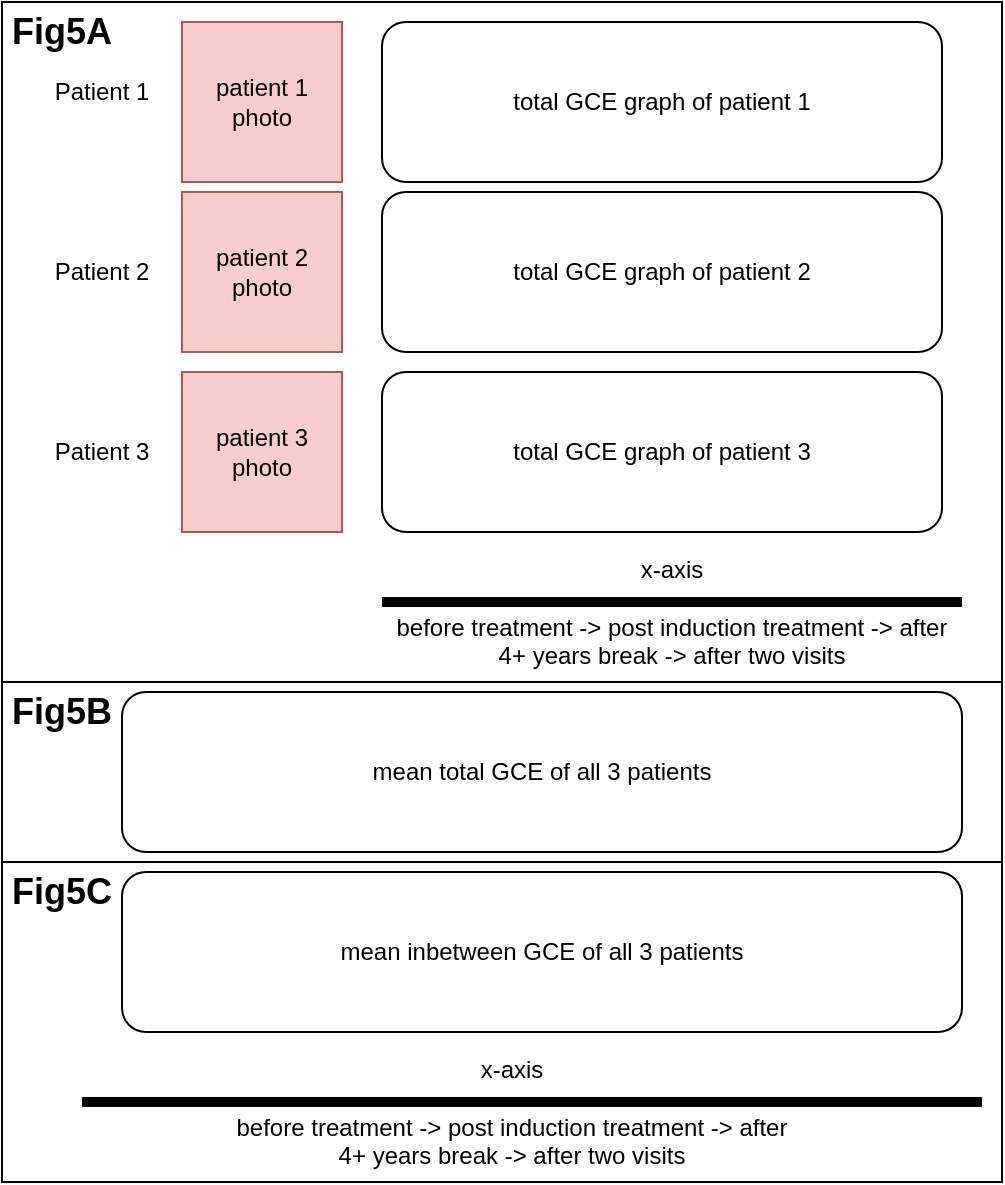 <mxfile version="21.1.1" type="device" pages="2">
  <diagram name="Figure 5" id="ZjkvppzUxBKVKpnqnAgq">
    <mxGraphModel dx="1004" dy="622" grid="1" gridSize="10" guides="1" tooltips="1" connect="1" arrows="1" fold="1" page="1" pageScale="1" pageWidth="827" pageHeight="1169" math="0" shadow="0">
      <root>
        <mxCell id="0" />
        <mxCell id="1" parent="0" />
        <mxCell id="sDfccdp5icHR1nR3lJ-Y-1" value="" style="rounded=0;whiteSpace=wrap;html=1;" vertex="1" parent="1">
          <mxGeometry x="220" y="110" width="500" height="340" as="geometry" />
        </mxCell>
        <mxCell id="sDfccdp5icHR1nR3lJ-Y-2" value="Patient 1" style="text;html=1;strokeColor=none;fillColor=none;align=center;verticalAlign=middle;whiteSpace=wrap;rounded=0;" vertex="1" parent="1">
          <mxGeometry x="240" y="140" width="60" height="30" as="geometry" />
        </mxCell>
        <mxCell id="sDfccdp5icHR1nR3lJ-Y-3" value="Patient 2" style="text;html=1;strokeColor=none;fillColor=none;align=center;verticalAlign=middle;whiteSpace=wrap;rounded=0;" vertex="1" parent="1">
          <mxGeometry x="240" y="230" width="60" height="30" as="geometry" />
        </mxCell>
        <mxCell id="sDfccdp5icHR1nR3lJ-Y-4" value="Patient 3" style="text;html=1;strokeColor=none;fillColor=none;align=center;verticalAlign=middle;whiteSpace=wrap;rounded=0;" vertex="1" parent="1">
          <mxGeometry x="240" y="320" width="60" height="30" as="geometry" />
        </mxCell>
        <mxCell id="sDfccdp5icHR1nR3lJ-Y-5" value="patient 1&lt;br&gt;photo" style="whiteSpace=wrap;html=1;aspect=fixed;fillColor=#f8cecc;strokeColor=#b85450;" vertex="1" parent="1">
          <mxGeometry x="310" y="120" width="80" height="80" as="geometry" />
        </mxCell>
        <mxCell id="sDfccdp5icHR1nR3lJ-Y-6" value="patient 2&lt;br&gt;photo" style="whiteSpace=wrap;html=1;aspect=fixed;fillColor=#f8cecc;strokeColor=#b85450;" vertex="1" parent="1">
          <mxGeometry x="310" y="205" width="80" height="80" as="geometry" />
        </mxCell>
        <mxCell id="sDfccdp5icHR1nR3lJ-Y-7" value="patient 3&lt;br&gt;photo" style="whiteSpace=wrap;html=1;aspect=fixed;fillColor=#f8cecc;strokeColor=#b85450;" vertex="1" parent="1">
          <mxGeometry x="310" y="295" width="80" height="80" as="geometry" />
        </mxCell>
        <mxCell id="sDfccdp5icHR1nR3lJ-Y-8" value="total GCE graph of patient 1" style="rounded=1;whiteSpace=wrap;html=1;" vertex="1" parent="1">
          <mxGeometry x="410" y="120" width="280" height="80" as="geometry" />
        </mxCell>
        <mxCell id="sDfccdp5icHR1nR3lJ-Y-9" value="total GCE graph of patient 2" style="rounded=1;whiteSpace=wrap;html=1;" vertex="1" parent="1">
          <mxGeometry x="410" y="205" width="280" height="80" as="geometry" />
        </mxCell>
        <mxCell id="sDfccdp5icHR1nR3lJ-Y-10" value="total GCE graph of patient 3" style="rounded=1;whiteSpace=wrap;html=1;" vertex="1" parent="1">
          <mxGeometry x="410" y="295" width="280" height="80" as="geometry" />
        </mxCell>
        <mxCell id="sDfccdp5icHR1nR3lJ-Y-13" value="" style="endArrow=none;html=1;rounded=0;strokeWidth=5;" edge="1" parent="1">
          <mxGeometry width="50" height="50" relative="1" as="geometry">
            <mxPoint x="410" y="410" as="sourcePoint" />
            <mxPoint x="700" y="410" as="targetPoint" />
          </mxGeometry>
        </mxCell>
        <mxCell id="sDfccdp5icHR1nR3lJ-Y-15" value="x-axis&lt;br&gt;&lt;br&gt;&lt;font style=&quot;font-size: 12px;&quot;&gt;before treatment -&amp;gt; post induction treatment -&amp;gt; after 4+ years break -&amp;gt; after two visits&lt;/font&gt;" style="text;html=1;strokeColor=none;fillColor=none;align=center;verticalAlign=middle;whiteSpace=wrap;rounded=0;" vertex="1" parent="1">
          <mxGeometry x="410" y="390" width="290" height="50" as="geometry" />
        </mxCell>
        <mxCell id="sDfccdp5icHR1nR3lJ-Y-17" value="" style="rounded=0;whiteSpace=wrap;html=1;" vertex="1" parent="1">
          <mxGeometry x="220" y="450" width="500" height="90" as="geometry" />
        </mxCell>
        <mxCell id="sDfccdp5icHR1nR3lJ-Y-18" value="" style="rounded=0;whiteSpace=wrap;html=1;" vertex="1" parent="1">
          <mxGeometry x="220" y="540" width="500" height="160" as="geometry" />
        </mxCell>
        <mxCell id="sDfccdp5icHR1nR3lJ-Y-19" value="&lt;font style=&quot;font-size: 18px;&quot;&gt;Fig5A&lt;/font&gt;" style="text;html=1;strokeColor=none;fillColor=none;align=center;verticalAlign=middle;whiteSpace=wrap;rounded=0;fontStyle=1" vertex="1" parent="1">
          <mxGeometry x="220" y="110" width="60" height="30" as="geometry" />
        </mxCell>
        <mxCell id="sDfccdp5icHR1nR3lJ-Y-20" value="&lt;font style=&quot;font-size: 18px;&quot;&gt;Fig5B&lt;/font&gt;" style="text;html=1;strokeColor=none;fillColor=none;align=center;verticalAlign=middle;whiteSpace=wrap;rounded=0;fontStyle=1" vertex="1" parent="1">
          <mxGeometry x="220" y="450" width="60" height="30" as="geometry" />
        </mxCell>
        <mxCell id="sDfccdp5icHR1nR3lJ-Y-21" value="&lt;font style=&quot;font-size: 18px;&quot;&gt;Fig5C&lt;/font&gt;" style="text;html=1;strokeColor=none;fillColor=none;align=center;verticalAlign=middle;whiteSpace=wrap;rounded=0;fontStyle=1" vertex="1" parent="1">
          <mxGeometry x="220" y="540" width="60" height="30" as="geometry" />
        </mxCell>
        <mxCell id="sDfccdp5icHR1nR3lJ-Y-22" value="mean total GCE of all 3 patients" style="rounded=1;whiteSpace=wrap;html=1;" vertex="1" parent="1">
          <mxGeometry x="280" y="455" width="420" height="80" as="geometry" />
        </mxCell>
        <mxCell id="sDfccdp5icHR1nR3lJ-Y-23" value="mean inbetween GCE of all 3 patients" style="rounded=1;whiteSpace=wrap;html=1;" vertex="1" parent="1">
          <mxGeometry x="280" y="545" width="420" height="80" as="geometry" />
        </mxCell>
        <mxCell id="sDfccdp5icHR1nR3lJ-Y-24" value="x-axis&lt;br&gt;&lt;br&gt;&lt;font style=&quot;font-size: 12px;&quot;&gt;before treatment -&amp;gt; post induction treatment -&amp;gt; after 4+ years break -&amp;gt; after two visits&lt;/font&gt;" style="text;html=1;strokeColor=none;fillColor=none;align=center;verticalAlign=middle;whiteSpace=wrap;rounded=0;" vertex="1" parent="1">
          <mxGeometry x="330" y="640" width="290" height="50" as="geometry" />
        </mxCell>
        <mxCell id="sDfccdp5icHR1nR3lJ-Y-26" value="" style="endArrow=none;html=1;rounded=0;strokeWidth=5;" edge="1" parent="1">
          <mxGeometry width="50" height="50" relative="1" as="geometry">
            <mxPoint x="260" y="660" as="sourcePoint" />
            <mxPoint x="710" y="660" as="targetPoint" />
          </mxGeometry>
        </mxCell>
      </root>
    </mxGraphModel>
  </diagram>
  <diagram id="kapHgl10xFXuh0EfkYmn" name="Figure 6">
    <mxGraphModel dx="1122" dy="695" grid="1" gridSize="10" guides="1" tooltips="1" connect="1" arrows="1" fold="1" page="1" pageScale="1" pageWidth="827" pageHeight="1169" math="0" shadow="0">
      <root>
        <mxCell id="0" />
        <mxCell id="1" parent="0" />
        <mxCell id="4OifexJJ9TKlhhsSFENy-2" style="edgeStyle=orthogonalEdgeStyle;rounded=0;orthogonalLoop=1;jettySize=auto;html=1;" edge="1" parent="1" source="4OifexJJ9TKlhhsSFENy-1">
          <mxGeometry relative="1" as="geometry">
            <mxPoint x="750" y="300" as="targetPoint" />
          </mxGeometry>
        </mxCell>
        <mxCell id="4OifexJJ9TKlhhsSFENy-7" style="edgeStyle=orthogonalEdgeStyle;rounded=0;orthogonalLoop=1;jettySize=auto;html=1;" edge="1" parent="1" source="4OifexJJ9TKlhhsSFENy-1">
          <mxGeometry relative="1" as="geometry">
            <mxPoint x="405" y="480" as="targetPoint" />
          </mxGeometry>
        </mxCell>
        <mxCell id="4OifexJJ9TKlhhsSFENy-1" value="Induction treatment&lt;br&gt;(up to around 9 visits where plateu is reached)" style="rounded=1;whiteSpace=wrap;html=1;" vertex="1" parent="1">
          <mxGeometry x="250" y="250" width="310" height="100" as="geometry" />
        </mxCell>
        <mxCell id="4OifexJJ9TKlhhsSFENy-3" value="Maintainence treatment&lt;br&gt;(reccommended twice a year)" style="rounded=1;whiteSpace=wrap;html=1;" vertex="1" parent="1">
          <mxGeometry x="750" y="250" width="310" height="100" as="geometry" />
        </mxCell>
        <mxCell id="4OifexJJ9TKlhhsSFENy-9" style="edgeStyle=orthogonalEdgeStyle;rounded=0;orthogonalLoop=1;jettySize=auto;html=1;entryX=0.5;entryY=1;entryDx=0;entryDy=0;" edge="1" parent="1" source="4OifexJJ9TKlhhsSFENy-5" target="4OifexJJ9TKlhhsSFENy-3">
          <mxGeometry relative="1" as="geometry" />
        </mxCell>
        <mxCell id="4OifexJJ9TKlhhsSFENy-5" value="1-3 recovery sessions with a short 4-8 week&lt;span style=&quot;font-size: medium; text-align: start;&quot;&gt;&lt;/span&gt;" style="rounded=1;whiteSpace=wrap;html=1;" vertex="1" parent="1">
          <mxGeometry x="240" y="480" width="310" height="100" as="geometry" />
        </mxCell>
        <mxCell id="4OifexJJ9TKlhhsSFENy-6" value="If there was no break between treatements" style="text;html=1;strokeColor=none;fillColor=none;align=center;verticalAlign=middle;whiteSpace=wrap;rounded=0;" vertex="1" parent="1">
          <mxGeometry x="590" y="260" width="150" height="30" as="geometry" />
        </mxCell>
        <mxCell id="4OifexJJ9TKlhhsSFENy-8" value="If there was a longer break like 2+ years" style="text;html=1;strokeColor=none;fillColor=none;align=center;verticalAlign=middle;whiteSpace=wrap;rounded=0;" vertex="1" parent="1">
          <mxGeometry x="410" y="390" width="150" height="30" as="geometry" />
        </mxCell>
        <mxCell id="eE8OkqhmB2f7yDdIAq-t-1" value="&lt;font style=&quot;font-size: 19px;&quot;&gt;Fig6&lt;/font&gt;" style="text;html=1;strokeColor=none;fillColor=none;align=center;verticalAlign=middle;whiteSpace=wrap;rounded=0;fontStyle=1" vertex="1" parent="1">
          <mxGeometry x="250" y="130" width="60" height="30" as="geometry" />
        </mxCell>
      </root>
    </mxGraphModel>
  </diagram>
</mxfile>
